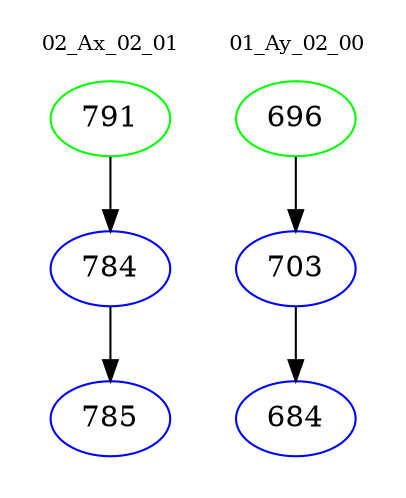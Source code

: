 digraph{
subgraph cluster_0 {
color = white
label = "02_Ax_02_01";
fontsize=10;
T0_791 [label="791", color="green"]
T0_791 -> T0_784 [color="black"]
T0_784 [label="784", color="blue"]
T0_784 -> T0_785 [color="black"]
T0_785 [label="785", color="blue"]
}
subgraph cluster_1 {
color = white
label = "01_Ay_02_00";
fontsize=10;
T1_696 [label="696", color="green"]
T1_696 -> T1_703 [color="black"]
T1_703 [label="703", color="blue"]
T1_703 -> T1_684 [color="black"]
T1_684 [label="684", color="blue"]
}
}
